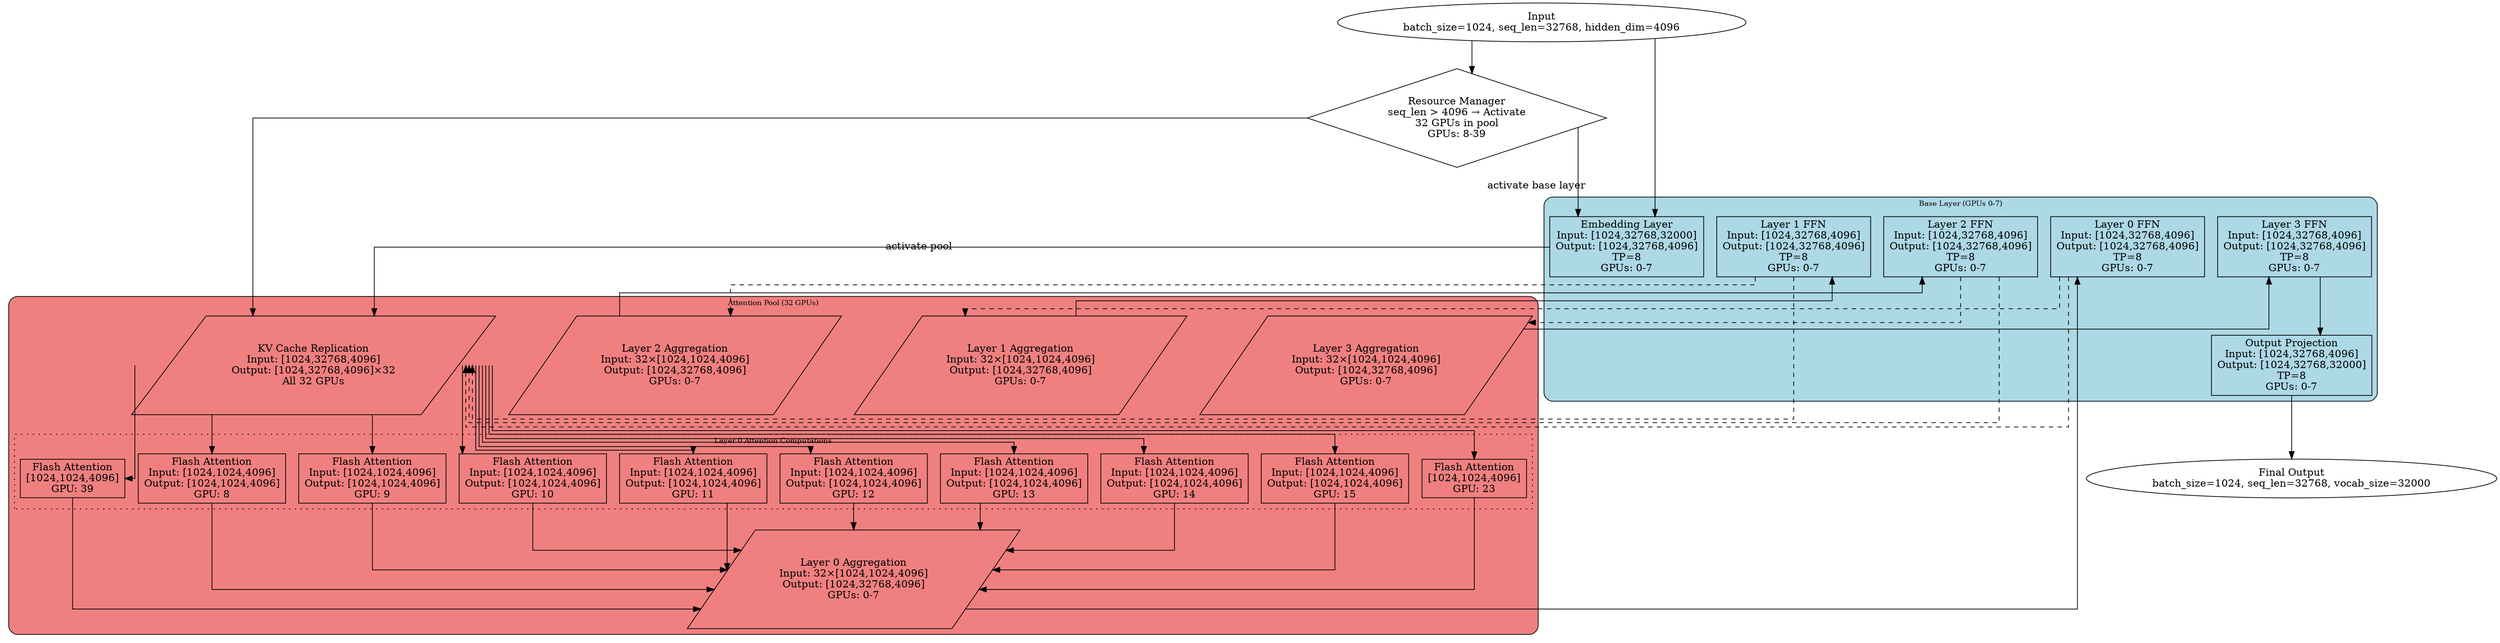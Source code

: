 // FA Pool DAG - Dynamic Parallelization Strategy
// 8 Base GPUs + 32 Attention Pool GPUs = 40 total GPUs for seq_len=32768

digraph {
	rankdir=TB
	splines=ortho
	compound=true
	fontsize=10
	
	// Input with precise dimensions
	input [label="Input\nbatch_size=1024, seq_len=32768, hidden_dim=4096", shape=ellipse, fillcolor=lightgreen]
	
	// Resource Manager - FIXED: Now has proper outgoing edges
	resource_mgr [label="Resource Manager\nseq_len > 4096 → Activate\n32 GPUs in pool\nGPUs: 8-39", shape=diamond, fillcolor=yellow]
	
	// Base Layer (8 GPUs for FFN, Embedding, Output)
	subgraph cluster_base {
		label="Base Layer (GPUs 0-7)"
		style="rounded,filled"
		fillcolor=lightblue
		
		// Embedding across 8 GPUs
		embed [label="Embedding Layer\nInput: [1024,32768,32000]\nOutput: [1024,32768,4096]\nTP=8\nGPUs: 0-7", shape=rectangle]
		
		// FFN computations (attention handled by pool)
		layer0_ffn [label="Layer 0 FFN\nInput: [1024,32768,4096]\nOutput: [1024,32768,4096]\nTP=8\nGPUs: 0-7", shape=rectangle]
		layer1_ffn [label="Layer 1 FFN\nInput: [1024,32768,4096]\nOutput: [1024,32768,4096]\nTP=8\nGPUs: 0-7", shape=rectangle]
		layer2_ffn [label="Layer 2 FFN\nInput: [1024,32768,4096]\nOutput: [1024,32768,4096]\nTP=8\nGPUs: 0-7", shape=rectangle]
		layer3_ffn [label="Layer 3 FFN\nInput: [1024,32768,4096]\nOutput: [1024,32768,4096]\nTP=8\nGPUs: 0-7", shape=rectangle]
		
		// Output projection
		output [label="Output Projection\nInput: [1024,32768,4096]\nOutput: [1024,32768,32000]\nTP=8\nGPUs: 0-7", shape=rectangle]
	}
	
	// Attention Pool (32 GPUs for parallel attention)
	subgraph cluster_pool {
		label="Attention Pool (32 GPUs)"
		style="rounded,filled"
		fillcolor=lightcoral
		
		// KV Cache replication across all pool GPUs
		kv_cache [label="KV Cache Replication\nInput: [1024,32768,4096]\nOutput: [1024,32768,4096]×32\nAll 32 GPUs", shape=parallelogram]
		
		// Attention computations - showing representative nodes
		// Layer 0 attention (32768/32 = 1024 tokens per GPU)
		subgraph cluster_l0 {
			label="Layer 0 Attention Computations"
			style="dotted"
			
			// 32 parallel attention computations
			l0_attn_0 [label="Flash Attention\nInput: [1024,1024,4096]\nOutput: [1024,1024,4096]\nGPU: 8", shape=rectangle]
			l0_attn_1 [label="Flash Attention\nInput: [1024,1024,4096]\nOutput: [1024,1024,4096]\nGPU: 9", shape=rectangle]
			l0_attn_2 [label="Flash Attention\nInput: [1024,1024,4096]\nOutput: [1024,1024,4096]\nGPU: 10", shape=rectangle]
			l0_attn_3 [label="Flash Attention\nInput: [1024,1024,4096]\nOutput: [1024,1024,4096]\nGPU: 11", shape=rectangle]
			l0_attn_4 [label="Flash Attention\nInput: [1024,1024,4096]\nOutput: [1024,1024,4096]\nGPU: 12", shape=rectangle]
			l0_attn_5 [label="Flash Attention\nInput: [1024,1024,4096]\nOutput: [1024,1024,4096]\nGPU: 13", shape=rectangle]
			l0_attn_6 [label="Flash Attention\nInput: [1024,1024,4096]\nOutput: [1024,1024,4096]\nGPU: 14", shape=rectangle]
			l0_attn_7 [label="Flash Attention\nInput: [1024,1024,4096]\nOutput: [1024,1024,4096]\nGPU: 15", shape=rectangle]
			
			// Continuing pattern for remaining GPUs... (abbreviated for space)
			l0_attn_15 [label="Flash Attention\n[1024,1024,4096]\nGPU: 23", shape=rectangle]
			l0_attn_31 [label="Flash Attention\n[1024,1024,4096]\nGPU: 39", shape=rectangle]
		}
		
		// Aggregation nodes for each layer
		l0_agg [label="Layer 0 Aggregation\nInput: 32×[1024,1024,4096]\nOutput: [1024,32768,4096]\nGPUs: 0-7", shape=parallelogram]
		l1_agg [label="Layer 1 Aggregation\nInput: 32×[1024,1024,4096]\nOutput: [1024,32768,4096]\nGPUs: 0-7", shape=parallelogram]
		l2_agg [label="Layer 2 Aggregation\nInput: 32×[1024,1024,4096]\nOutput: [1024,32768,4096]\nGPUs: 0-7", shape=parallelogram]
		l3_agg [label="Layer 3 Aggregation\nInput: 32×[1024,1024,4096]\nOutput: [1024,32768,4096]\nGPUs: 0-7", shape=parallelogram]
	}
	
	// Final output
	final_output [label="Final Output\nbatch_size=1024, seq_len=32768, vocab_size=32000", shape=ellipse, fillcolor=lightgreen]
	
	// Connections - FIXED resource manager now has outgoing edges
	input -> resource_mgr
	resource_mgr -> embed [label="activate base layer"]
	resource_mgr -> kv_cache [label="activate pool"]
	
	// Main data flow
	input -> embed
	embed -> kv_cache
	
	// Layer 0: Attention computations (all 32 GPUs)
	kv_cache -> l0_attn_0
	kv_cache -> l0_attn_1
	kv_cache -> l0_attn_2
	kv_cache -> l0_attn_3
	kv_cache -> l0_attn_4
	kv_cache -> l0_attn_5
	kv_cache -> l0_attn_6
	kv_cache -> l0_attn_7
	kv_cache -> l0_attn_15
	kv_cache -> l0_attn_31
	
	// All attention outputs to aggregation
	l0_attn_0 -> l0_agg
	l0_attn_1 -> l0_agg
	l0_attn_2 -> l0_agg
	l0_attn_3 -> l0_agg
	l0_attn_4 -> l0_agg
	l0_attn_5 -> l0_agg
	l0_attn_6 -> l0_agg
	l0_attn_7 -> l0_agg
	l0_attn_15 -> l0_agg
	l0_attn_31 -> l0_agg
	
	// Layer 0 complete
	l0_agg -> layer0_ffn
	
	// Layer 1 (pattern repeats)
	layer0_ffn -> kv_cache [style=dashed]
	layer0_ffn -> l1_agg [style=dashed]
	l1_agg -> layer1_ffn
	
	// Layer 2
	layer1_ffn -> kv_cache [style=dashed]
	layer1_ffn -> l2_agg [style=dashed]
	l2_agg -> layer2_ffn
	
	// Layer 3
	layer2_ffn -> kv_cache [style=dashed]
	layer2_ffn -> l3_agg [style=dashed]
	l3_agg -> layer3_ffn
	
	// Final output
	layer3_ffn -> output
	output -> final_output
}